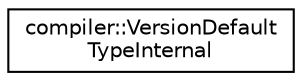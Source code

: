 digraph "类继承关系图"
{
 // LATEX_PDF_SIZE
  edge [fontname="Helvetica",fontsize="10",labelfontname="Helvetica",labelfontsize="10"];
  node [fontname="Helvetica",fontsize="10",shape=record];
  rankdir="LR";
  Node0 [label="compiler::VersionDefault\lTypeInternal",height=0.2,width=0.4,color="black", fillcolor="white", style="filled",URL="$structcompiler_1_1VersionDefaultTypeInternal.html",tooltip=" "];
}
